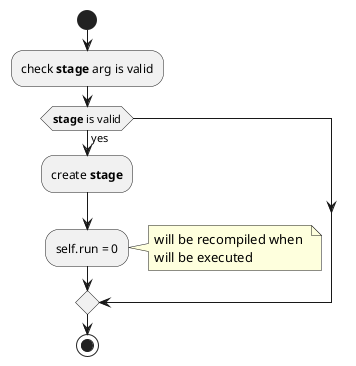 @startuml
	
	start

	:check **stage** arg is valid;
	if (**stage** is valid) then (yes)
	
	:create **stage**;
		:self.run = 0;
		note right
			will be recompiled when 
			will be executed 
		end note
	endif
	
	stop

@enduml
